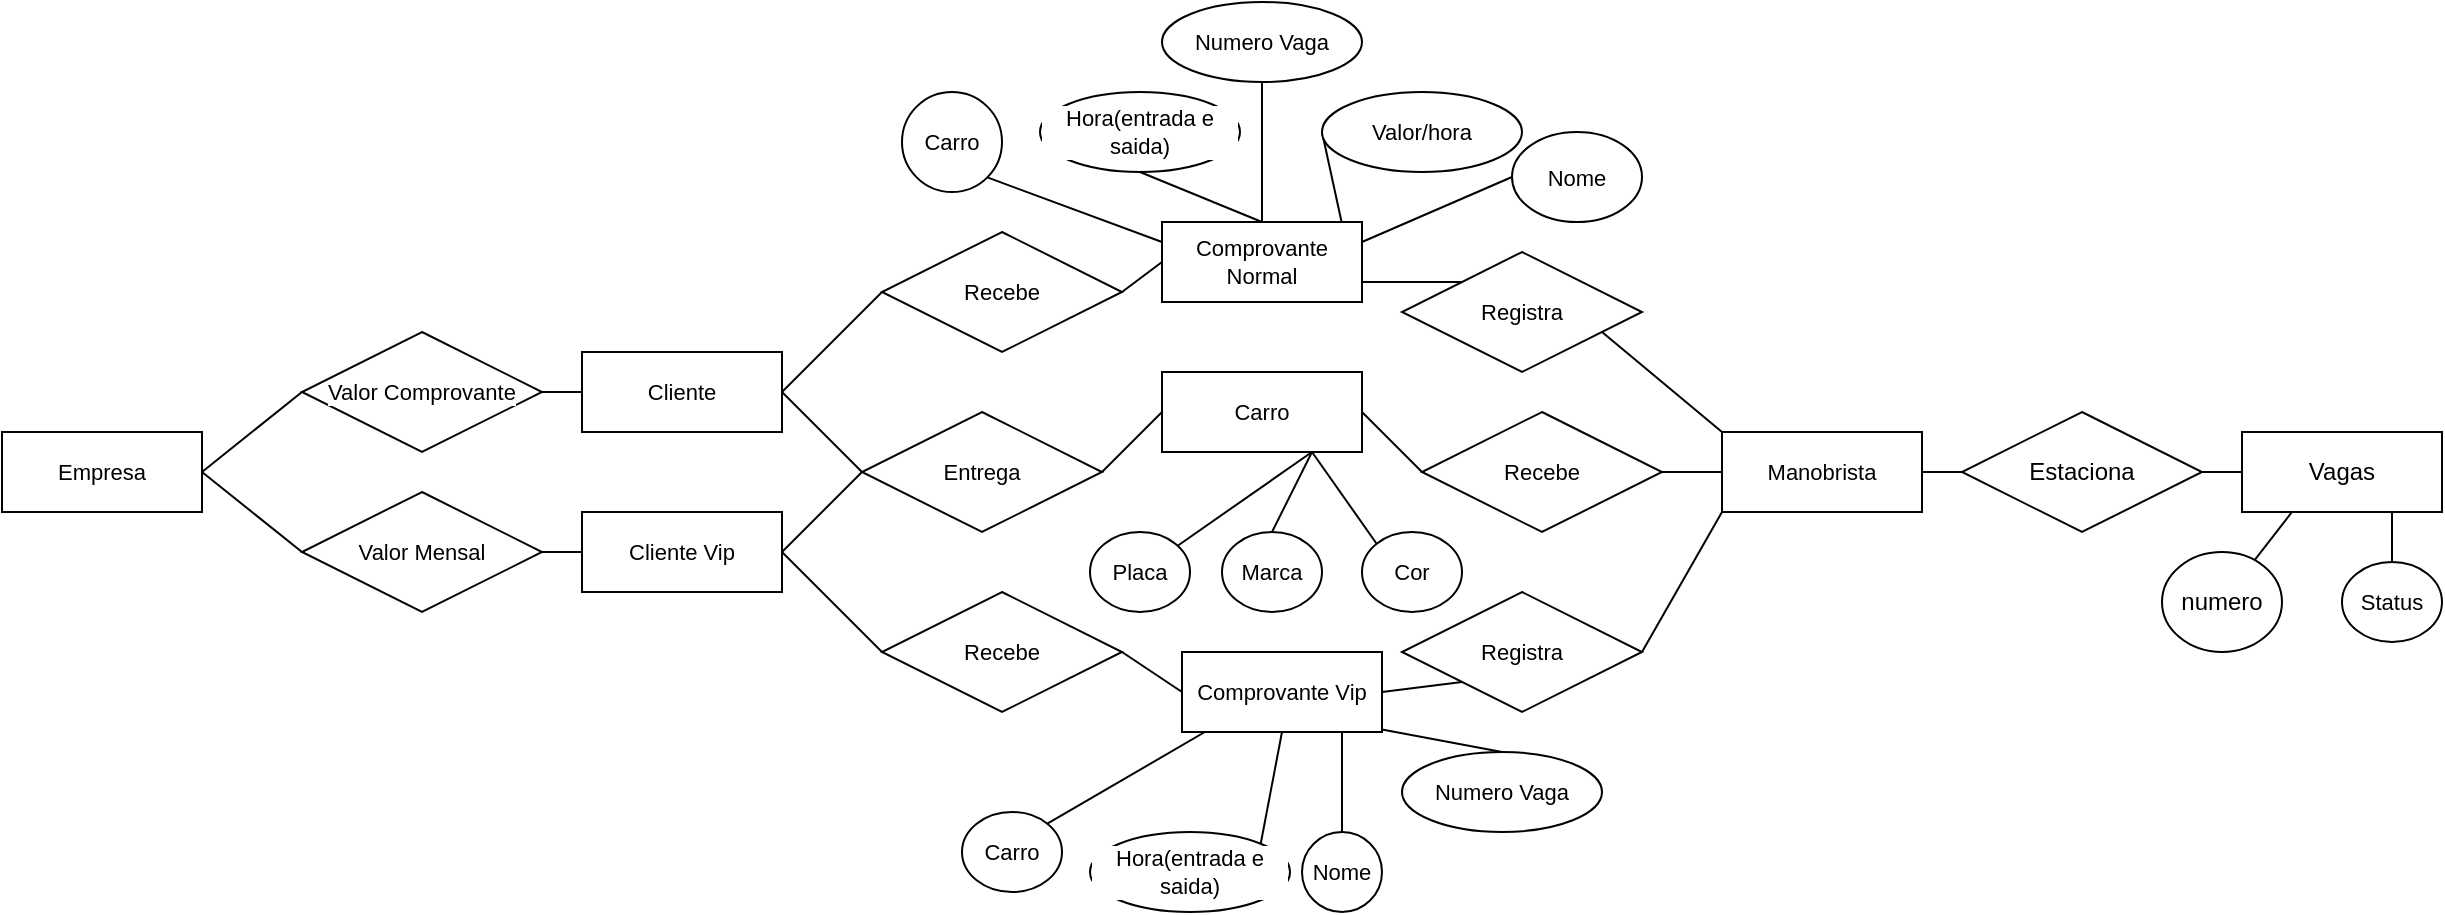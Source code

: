 <mxfile version="24.7.7">
  <diagram name="Página-1" id="5x0IPrHuoXclhHU6RkLq">
    <mxGraphModel dx="1707" dy="468" grid="1" gridSize="10" guides="1" tooltips="1" connect="1" arrows="1" fold="1" page="1" pageScale="1" pageWidth="827" pageHeight="1169" math="0" shadow="0">
      <root>
        <mxCell id="0" />
        <mxCell id="1" parent="0" />
        <mxCell id="gZBjiMjr5WNG0tJQ5jPf-13" style="edgeStyle=orthogonalEdgeStyle;shape=connector;curved=0;rounded=0;orthogonalLoop=1;jettySize=auto;html=1;exitX=1;exitY=0.5;exitDx=0;exitDy=0;entryX=0;entryY=0.5;entryDx=0;entryDy=0;strokeColor=default;align=center;verticalAlign=middle;fontFamily=Helvetica;fontSize=11;fontColor=default;labelBackgroundColor=default;endArrow=none;endFill=0;" parent="1" source="gZBjiMjr5WNG0tJQ5jPf-1" target="gZBjiMjr5WNG0tJQ5jPf-2" edge="1">
          <mxGeometry relative="1" as="geometry" />
        </mxCell>
        <mxCell id="gZBjiMjr5WNG0tJQ5jPf-1" value="Estaciona" style="shape=rhombus;perimeter=rhombusPerimeter;whiteSpace=wrap;html=1;align=center;" parent="1" vertex="1">
          <mxGeometry x="800" y="230" width="120" height="60" as="geometry" />
        </mxCell>
        <mxCell id="gZBjiMjr5WNG0tJQ5jPf-5" style="edgeStyle=orthogonalEdgeStyle;rounded=0;orthogonalLoop=1;jettySize=auto;html=1;exitX=0.5;exitY=1;exitDx=0;exitDy=0;curved=0;strokeColor=none;" parent="1" source="gZBjiMjr5WNG0tJQ5jPf-2" target="gZBjiMjr5WNG0tJQ5jPf-1" edge="1">
          <mxGeometry relative="1" as="geometry" />
        </mxCell>
        <mxCell id="gZBjiMjr5WNG0tJQ5jPf-7" style="shape=connector;rounded=0;orthogonalLoop=1;jettySize=auto;html=1;exitX=0.25;exitY=1;exitDx=0;exitDy=0;strokeColor=default;align=center;verticalAlign=middle;fontFamily=Helvetica;fontSize=11;fontColor=default;labelBackgroundColor=default;endArrow=none;endFill=0;" parent="1" source="gZBjiMjr5WNG0tJQ5jPf-2" target="gZBjiMjr5WNG0tJQ5jPf-3" edge="1">
          <mxGeometry relative="1" as="geometry" />
        </mxCell>
        <mxCell id="gZBjiMjr5WNG0tJQ5jPf-12" style="edgeStyle=orthogonalEdgeStyle;shape=connector;curved=0;rounded=0;orthogonalLoop=1;jettySize=auto;html=1;exitX=0.75;exitY=1;exitDx=0;exitDy=0;entryX=0.5;entryY=0;entryDx=0;entryDy=0;strokeColor=default;align=center;verticalAlign=middle;fontFamily=Helvetica;fontSize=11;fontColor=default;labelBackgroundColor=default;endArrow=none;endFill=0;" parent="1" source="gZBjiMjr5WNG0tJQ5jPf-2" target="gZBjiMjr5WNG0tJQ5jPf-11" edge="1">
          <mxGeometry relative="1" as="geometry" />
        </mxCell>
        <mxCell id="gZBjiMjr5WNG0tJQ5jPf-2" value="Vagas" style="whiteSpace=wrap;html=1;align=center;" parent="1" vertex="1">
          <mxGeometry x="940" y="240" width="100" height="40" as="geometry" />
        </mxCell>
        <mxCell id="gZBjiMjr5WNG0tJQ5jPf-3" value="numero" style="ellipse;whiteSpace=wrap;html=1;align=center;" parent="1" vertex="1">
          <mxGeometry x="900" y="300" width="60" height="50" as="geometry" />
        </mxCell>
        <mxCell id="gZBjiMjr5WNG0tJQ5jPf-14" style="edgeStyle=orthogonalEdgeStyle;shape=connector;curved=0;rounded=0;orthogonalLoop=1;jettySize=auto;html=1;exitX=1;exitY=0.5;exitDx=0;exitDy=0;entryX=0;entryY=0.5;entryDx=0;entryDy=0;strokeColor=default;align=center;verticalAlign=middle;fontFamily=Helvetica;fontSize=11;fontColor=default;labelBackgroundColor=default;endArrow=none;endFill=0;" parent="1" source="gZBjiMjr5WNG0tJQ5jPf-8" target="gZBjiMjr5WNG0tJQ5jPf-1" edge="1">
          <mxGeometry relative="1" as="geometry" />
        </mxCell>
        <mxCell id="gZBjiMjr5WNG0tJQ5jPf-22" style="shape=connector;rounded=0;orthogonalLoop=1;jettySize=auto;html=1;exitX=0;exitY=1;exitDx=0;exitDy=0;entryX=1;entryY=0.5;entryDx=0;entryDy=0;strokeColor=default;align=center;verticalAlign=middle;fontFamily=Helvetica;fontSize=11;fontColor=default;labelBackgroundColor=default;endArrow=none;endFill=0;" parent="1" source="bp76WSpEoT8gArcfY6Y--16" target="bp76WSpEoT8gArcfY6Y--7" edge="1">
          <mxGeometry relative="1" as="geometry">
            <mxPoint x="520" y="370" as="targetPoint" />
          </mxGeometry>
        </mxCell>
        <mxCell id="gZBjiMjr5WNG0tJQ5jPf-23" style="shape=connector;rounded=0;orthogonalLoop=1;jettySize=auto;html=1;exitX=0;exitY=0;exitDx=0;exitDy=0;entryX=1;entryY=0.75;entryDx=0;entryDy=0;strokeColor=default;align=center;verticalAlign=middle;fontFamily=Helvetica;fontSize=11;fontColor=default;labelBackgroundColor=default;endArrow=none;endFill=0;" parent="1" source="bp76WSpEoT8gArcfY6Y--14" target="bp76WSpEoT8gArcfY6Y--5" edge="1">
          <mxGeometry relative="1" as="geometry">
            <mxPoint x="380" y="180" as="targetPoint" />
          </mxGeometry>
        </mxCell>
        <mxCell id="gZBjiMjr5WNG0tJQ5jPf-8" value="Manobrista" style="whiteSpace=wrap;html=1;align=center;fontFamily=Helvetica;fontSize=11;fontColor=default;labelBackgroundColor=default;" parent="1" vertex="1">
          <mxGeometry x="680" y="240" width="100" height="40" as="geometry" />
        </mxCell>
        <mxCell id="gZBjiMjr5WNG0tJQ5jPf-15" style="edgeStyle=orthogonalEdgeStyle;shape=connector;curved=0;rounded=0;orthogonalLoop=1;jettySize=auto;html=1;exitX=1;exitY=0.5;exitDx=0;exitDy=0;entryX=0;entryY=0.5;entryDx=0;entryDy=0;strokeColor=default;align=center;verticalAlign=middle;fontFamily=Helvetica;fontSize=11;fontColor=default;labelBackgroundColor=default;endArrow=none;endFill=0;" parent="1" source="gZBjiMjr5WNG0tJQ5jPf-53" target="gZBjiMjr5WNG0tJQ5jPf-8" edge="1">
          <mxGeometry relative="1" as="geometry">
            <mxPoint x="420" y="260" as="sourcePoint" />
          </mxGeometry>
        </mxCell>
        <mxCell id="gZBjiMjr5WNG0tJQ5jPf-50" style="edgeStyle=orthogonalEdgeStyle;shape=connector;curved=0;rounded=0;orthogonalLoop=1;jettySize=auto;html=1;exitX=0;exitY=0.5;exitDx=0;exitDy=0;entryX=1;entryY=0.5;entryDx=0;entryDy=0;strokeColor=default;align=center;verticalAlign=middle;fontFamily=Helvetica;fontSize=11;fontColor=default;labelBackgroundColor=default;endArrow=none;endFill=0;" parent="1" source="gZBjiMjr5WNG0tJQ5jPf-10" target="gZBjiMjr5WNG0tJQ5jPf-40" edge="1">
          <mxGeometry relative="1" as="geometry" />
        </mxCell>
        <mxCell id="gZBjiMjr5WNG0tJQ5jPf-10" value="Cliente" style="whiteSpace=wrap;html=1;align=center;fontFamily=Helvetica;fontSize=11;fontColor=default;labelBackgroundColor=default;" parent="1" vertex="1">
          <mxGeometry x="110" y="200" width="100" height="40" as="geometry" />
        </mxCell>
        <mxCell id="gZBjiMjr5WNG0tJQ5jPf-11" value="Status" style="ellipse;whiteSpace=wrap;html=1;align=center;fontFamily=Helvetica;fontSize=11;fontColor=default;labelBackgroundColor=default;" parent="1" vertex="1">
          <mxGeometry x="990" y="305" width="50" height="40" as="geometry" />
        </mxCell>
        <mxCell id="gZBjiMjr5WNG0tJQ5jPf-62" style="shape=connector;rounded=0;orthogonalLoop=1;jettySize=auto;html=1;exitX=1;exitY=0.5;exitDx=0;exitDy=0;strokeColor=default;align=center;verticalAlign=middle;fontFamily=Helvetica;fontSize=11;fontColor=default;labelBackgroundColor=default;endArrow=none;endFill=0;entryX=0;entryY=0.5;entryDx=0;entryDy=0;" parent="1" source="gZBjiMjr5WNG0tJQ5jPf-17" target="gZBjiMjr5WNG0tJQ5jPf-59" edge="1">
          <mxGeometry relative="1" as="geometry" />
        </mxCell>
        <mxCell id="gZBjiMjr5WNG0tJQ5jPf-17" value="Cliente Vip" style="whiteSpace=wrap;html=1;align=center;fontFamily=Helvetica;fontSize=11;fontColor=default;labelBackgroundColor=default;" parent="1" vertex="1">
          <mxGeometry x="110" y="280" width="100" height="40" as="geometry" />
        </mxCell>
        <mxCell id="gZBjiMjr5WNG0tJQ5jPf-24" style="shape=connector;rounded=0;orthogonalLoop=1;jettySize=auto;html=1;exitX=0;exitY=0.5;exitDx=0;exitDy=0;entryX=1;entryY=0.5;entryDx=0;entryDy=0;strokeColor=default;align=center;verticalAlign=middle;fontFamily=Helvetica;fontSize=11;fontColor=default;labelBackgroundColor=default;endArrow=none;endFill=0;" parent="1" source="bp76WSpEoT8gArcfY6Y--12" target="gZBjiMjr5WNG0tJQ5jPf-10" edge="1">
          <mxGeometry relative="1" as="geometry">
            <mxPoint x="260" y="180" as="sourcePoint" />
          </mxGeometry>
        </mxCell>
        <mxCell id="gZBjiMjr5WNG0tJQ5jPf-25" style="shape=connector;rounded=0;orthogonalLoop=1;jettySize=auto;html=1;exitX=0;exitY=0.5;exitDx=0;exitDy=0;entryX=1;entryY=0.5;entryDx=0;entryDy=0;strokeColor=default;align=center;verticalAlign=middle;fontFamily=Helvetica;fontSize=11;fontColor=default;labelBackgroundColor=default;endArrow=none;endFill=0;" parent="1" source="bp76WSpEoT8gArcfY6Y--9" target="gZBjiMjr5WNG0tJQ5jPf-17" edge="1">
          <mxGeometry relative="1" as="geometry">
            <mxPoint x="400" y="370" as="sourcePoint" />
          </mxGeometry>
        </mxCell>
        <mxCell id="gZBjiMjr5WNG0tJQ5jPf-35" style="shape=connector;rounded=0;orthogonalLoop=1;jettySize=auto;html=1;exitX=1;exitY=0;exitDx=0;exitDy=0;entryX=0;entryY=1;entryDx=0;entryDy=0;strokeColor=default;align=center;verticalAlign=middle;fontFamily=Helvetica;fontSize=11;fontColor=default;labelBackgroundColor=default;endArrow=none;endFill=0;" parent="1" source="gZBjiMjr5WNG0tJQ5jPf-26" edge="1">
          <mxGeometry relative="1" as="geometry">
            <mxPoint x="430" y="385" as="targetPoint" />
          </mxGeometry>
        </mxCell>
        <mxCell id="gZBjiMjr5WNG0tJQ5jPf-26" value="Carro" style="ellipse;whiteSpace=wrap;html=1;align=center;fontFamily=Helvetica;fontSize=11;fontColor=default;labelBackgroundColor=default;" parent="1" vertex="1">
          <mxGeometry x="300" y="430" width="50" height="40" as="geometry" />
        </mxCell>
        <mxCell id="gZBjiMjr5WNG0tJQ5jPf-32" style="shape=connector;rounded=0;orthogonalLoop=1;jettySize=auto;html=1;exitX=1;exitY=1;exitDx=0;exitDy=0;entryX=0;entryY=0.25;entryDx=0;entryDy=0;strokeColor=default;align=center;verticalAlign=middle;fontFamily=Helvetica;fontSize=11;fontColor=default;labelBackgroundColor=default;endArrow=none;endFill=0;" parent="1" source="gZBjiMjr5WNG0tJQ5jPf-27" target="bp76WSpEoT8gArcfY6Y--5" edge="1">
          <mxGeometry relative="1" as="geometry">
            <mxPoint x="290" y="165" as="targetPoint" />
          </mxGeometry>
        </mxCell>
        <mxCell id="gZBjiMjr5WNG0tJQ5jPf-27" value="Carro" style="ellipse;whiteSpace=wrap;html=1;align=center;fontFamily=Helvetica;fontSize=11;fontColor=default;labelBackgroundColor=default;" parent="1" vertex="1">
          <mxGeometry x="270" y="70" width="50" height="50" as="geometry" />
        </mxCell>
        <mxCell id="gZBjiMjr5WNG0tJQ5jPf-33" style="shape=connector;rounded=0;orthogonalLoop=1;jettySize=auto;html=1;exitX=0.5;exitY=1;exitDx=0;exitDy=0;entryX=0.5;entryY=0;entryDx=0;entryDy=0;strokeColor=default;align=center;verticalAlign=middle;fontFamily=Helvetica;fontSize=11;fontColor=default;labelBackgroundColor=default;endArrow=none;endFill=0;" parent="1" source="gZBjiMjr5WNG0tJQ5jPf-28" target="bp76WSpEoT8gArcfY6Y--5" edge="1">
          <mxGeometry relative="1" as="geometry">
            <mxPoint x="320" y="150" as="targetPoint" />
          </mxGeometry>
        </mxCell>
        <mxCell id="gZBjiMjr5WNG0tJQ5jPf-28" value="Hora(entrada e saida)" style="ellipse;whiteSpace=wrap;html=1;align=center;fontFamily=Helvetica;fontSize=11;fontColor=default;labelBackgroundColor=default;" parent="1" vertex="1">
          <mxGeometry x="339" y="70" width="100" height="40" as="geometry" />
        </mxCell>
        <mxCell id="gZBjiMjr5WNG0tJQ5jPf-37" style="shape=connector;rounded=0;orthogonalLoop=1;jettySize=auto;html=1;exitX=0.5;exitY=0;exitDx=0;exitDy=0;entryX=1;entryY=1;entryDx=0;entryDy=0;strokeColor=default;align=center;verticalAlign=middle;fontFamily=Helvetica;fontSize=11;fontColor=default;labelBackgroundColor=default;endArrow=none;endFill=0;" parent="1" source="gZBjiMjr5WNG0tJQ5jPf-29" edge="1">
          <mxGeometry relative="1" as="geometry">
            <mxPoint x="490" y="385" as="targetPoint" />
          </mxGeometry>
        </mxCell>
        <mxCell id="gZBjiMjr5WNG0tJQ5jPf-29" value="Numero Vaga" style="ellipse;whiteSpace=wrap;html=1;align=center;fontFamily=Helvetica;fontSize=11;fontColor=default;labelBackgroundColor=default;" parent="1" vertex="1">
          <mxGeometry x="520" y="400" width="100" height="40" as="geometry" />
        </mxCell>
        <mxCell id="gZBjiMjr5WNG0tJQ5jPf-36" style="shape=connector;rounded=0;orthogonalLoop=1;jettySize=auto;html=1;exitX=1;exitY=0;exitDx=0;exitDy=0;entryX=0.5;entryY=1;entryDx=0;entryDy=0;strokeColor=default;align=center;verticalAlign=middle;fontFamily=Helvetica;fontSize=11;fontColor=default;labelBackgroundColor=default;endArrow=none;endFill=0;" parent="1" source="gZBjiMjr5WNG0tJQ5jPf-30" target="bp76WSpEoT8gArcfY6Y--7" edge="1">
          <mxGeometry relative="1" as="geometry">
            <mxPoint x="460" y="400" as="targetPoint" />
          </mxGeometry>
        </mxCell>
        <mxCell id="gZBjiMjr5WNG0tJQ5jPf-30" value="Hora(entrada e saida)" style="ellipse;whiteSpace=wrap;html=1;align=center;fontFamily=Helvetica;fontSize=11;fontColor=default;labelBackgroundColor=default;" parent="1" vertex="1">
          <mxGeometry x="364" y="440" width="100" height="40" as="geometry" />
        </mxCell>
        <mxCell id="gZBjiMjr5WNG0tJQ5jPf-44" style="shape=connector;rounded=0;orthogonalLoop=1;jettySize=auto;html=1;exitX=0.5;exitY=1;exitDx=0;exitDy=0;entryX=0.5;entryY=0;entryDx=0;entryDy=0;strokeColor=default;align=center;verticalAlign=middle;fontFamily=Helvetica;fontSize=11;fontColor=default;labelBackgroundColor=default;endArrow=none;endFill=0;" parent="1" source="gZBjiMjr5WNG0tJQ5jPf-31" target="bp76WSpEoT8gArcfY6Y--5" edge="1">
          <mxGeometry relative="1" as="geometry">
            <mxPoint x="320" y="150" as="targetPoint" />
          </mxGeometry>
        </mxCell>
        <mxCell id="gZBjiMjr5WNG0tJQ5jPf-31" value="Numero Vaga" style="ellipse;whiteSpace=wrap;html=1;align=center;fontFamily=Helvetica;fontSize=11;fontColor=default;labelBackgroundColor=default;" parent="1" vertex="1">
          <mxGeometry x="400" y="25" width="100" height="40" as="geometry" />
        </mxCell>
        <mxCell id="gZBjiMjr5WNG0tJQ5jPf-38" value="Empresa" style="whiteSpace=wrap;html=1;align=center;fontFamily=Helvetica;fontSize=11;fontColor=default;labelBackgroundColor=default;" parent="1" vertex="1">
          <mxGeometry x="-180" y="240" width="100" height="40" as="geometry" />
        </mxCell>
        <mxCell id="gZBjiMjr5WNG0tJQ5jPf-48" style="shape=connector;rounded=0;orthogonalLoop=1;jettySize=auto;html=1;exitX=0;exitY=0.5;exitDx=0;exitDy=0;entryX=1;entryY=0.5;entryDx=0;entryDy=0;strokeColor=default;align=center;verticalAlign=middle;fontFamily=Helvetica;fontSize=11;fontColor=default;labelBackgroundColor=default;endArrow=none;endFill=0;" parent="1" source="gZBjiMjr5WNG0tJQ5jPf-39" target="gZBjiMjr5WNG0tJQ5jPf-38" edge="1">
          <mxGeometry relative="1" as="geometry" />
        </mxCell>
        <mxCell id="gZBjiMjr5WNG0tJQ5jPf-49" style="edgeStyle=orthogonalEdgeStyle;shape=connector;curved=0;rounded=0;orthogonalLoop=1;jettySize=auto;html=1;exitX=1;exitY=0.5;exitDx=0;exitDy=0;entryX=0;entryY=0.5;entryDx=0;entryDy=0;strokeColor=default;align=center;verticalAlign=middle;fontFamily=Helvetica;fontSize=11;fontColor=default;labelBackgroundColor=default;endArrow=none;endFill=0;" parent="1" source="gZBjiMjr5WNG0tJQ5jPf-39" target="gZBjiMjr5WNG0tJQ5jPf-17" edge="1">
          <mxGeometry relative="1" as="geometry" />
        </mxCell>
        <mxCell id="gZBjiMjr5WNG0tJQ5jPf-39" value="Valor Mensal" style="shape=rhombus;perimeter=rhombusPerimeter;whiteSpace=wrap;html=1;align=center;fontFamily=Helvetica;fontSize=11;fontColor=default;labelBackgroundColor=default;" parent="1" vertex="1">
          <mxGeometry x="-30" y="270" width="120" height="60" as="geometry" />
        </mxCell>
        <mxCell id="gZBjiMjr5WNG0tJQ5jPf-47" style="shape=connector;rounded=0;orthogonalLoop=1;jettySize=auto;html=1;exitX=0;exitY=0.5;exitDx=0;exitDy=0;entryX=1;entryY=0.5;entryDx=0;entryDy=0;strokeColor=default;align=center;verticalAlign=middle;fontFamily=Helvetica;fontSize=11;fontColor=default;labelBackgroundColor=default;endArrow=none;endFill=0;" parent="1" source="gZBjiMjr5WNG0tJQ5jPf-40" target="gZBjiMjr5WNG0tJQ5jPf-38" edge="1">
          <mxGeometry relative="1" as="geometry" />
        </mxCell>
        <mxCell id="gZBjiMjr5WNG0tJQ5jPf-40" value="Valor Comprovante" style="shape=rhombus;perimeter=rhombusPerimeter;whiteSpace=wrap;html=1;align=center;fontFamily=Helvetica;fontSize=11;fontColor=default;labelBackgroundColor=default;" parent="1" vertex="1">
          <mxGeometry x="-30" y="190" width="120" height="60" as="geometry" />
        </mxCell>
        <mxCell id="gZBjiMjr5WNG0tJQ5jPf-46" style="shape=connector;rounded=0;orthogonalLoop=1;jettySize=auto;html=1;exitX=0;exitY=0.5;exitDx=0;exitDy=0;entryX=0.9;entryY=0.025;entryDx=0;entryDy=0;strokeColor=default;align=center;verticalAlign=middle;fontFamily=Helvetica;fontSize=11;fontColor=default;labelBackgroundColor=default;endArrow=none;endFill=0;entryPerimeter=0;" parent="1" source="gZBjiMjr5WNG0tJQ5jPf-41" target="bp76WSpEoT8gArcfY6Y--5" edge="1">
          <mxGeometry relative="1" as="geometry">
            <mxPoint x="350" y="165" as="targetPoint" />
          </mxGeometry>
        </mxCell>
        <mxCell id="gZBjiMjr5WNG0tJQ5jPf-41" value="Valor/hora" style="ellipse;whiteSpace=wrap;html=1;align=center;fontFamily=Helvetica;fontSize=11;fontColor=default;labelBackgroundColor=default;" parent="1" vertex="1">
          <mxGeometry x="480" y="70" width="100" height="40" as="geometry" />
        </mxCell>
        <mxCell id="gZBjiMjr5WNG0tJQ5jPf-51" value="Carro" style="whiteSpace=wrap;html=1;align=center;fontFamily=Helvetica;fontSize=11;fontColor=default;labelBackgroundColor=default;" parent="1" vertex="1">
          <mxGeometry x="400" y="210" width="100" height="40" as="geometry" />
        </mxCell>
        <mxCell id="gZBjiMjr5WNG0tJQ5jPf-57" style="shape=connector;rounded=0;orthogonalLoop=1;jettySize=auto;html=1;entryX=0.75;entryY=1;entryDx=0;entryDy=0;strokeColor=default;align=center;verticalAlign=middle;fontFamily=Helvetica;fontSize=11;fontColor=default;labelBackgroundColor=default;endArrow=none;endFill=0;" parent="1" source="gZBjiMjr5WNG0tJQ5jPf-55" target="gZBjiMjr5WNG0tJQ5jPf-51" edge="1">
          <mxGeometry relative="1" as="geometry" />
        </mxCell>
        <mxCell id="gZBjiMjr5WNG0tJQ5jPf-55" value="Placa" style="ellipse;whiteSpace=wrap;html=1;align=center;fontFamily=Helvetica;fontSize=11;fontColor=default;labelBackgroundColor=default;" parent="1" vertex="1">
          <mxGeometry x="364" y="290" width="50" height="40" as="geometry" />
        </mxCell>
        <mxCell id="bp76WSpEoT8gArcfY6Y--19" style="shape=connector;rounded=0;orthogonalLoop=1;jettySize=auto;html=1;exitX=0;exitY=0.5;exitDx=0;exitDy=0;entryX=1;entryY=0.5;entryDx=0;entryDy=0;strokeColor=default;align=center;verticalAlign=middle;fontFamily=Helvetica;fontSize=11;fontColor=default;labelBackgroundColor=default;endArrow=none;endFill=0;" edge="1" parent="1" source="gZBjiMjr5WNG0tJQ5jPf-53" target="gZBjiMjr5WNG0tJQ5jPf-51">
          <mxGeometry relative="1" as="geometry" />
        </mxCell>
        <mxCell id="gZBjiMjr5WNG0tJQ5jPf-53" value="Recebe" style="shape=rhombus;perimeter=rhombusPerimeter;whiteSpace=wrap;html=1;align=center;fontFamily=Helvetica;fontSize=11;fontColor=default;labelBackgroundColor=default;" parent="1" vertex="1">
          <mxGeometry x="530" y="230" width="120" height="60" as="geometry" />
        </mxCell>
        <mxCell id="gZBjiMjr5WNG0tJQ5jPf-61" style="shape=connector;rounded=0;orthogonalLoop=1;jettySize=auto;html=1;exitX=0;exitY=0.5;exitDx=0;exitDy=0;entryX=1;entryY=0.5;entryDx=0;entryDy=0;strokeColor=default;align=center;verticalAlign=middle;fontFamily=Helvetica;fontSize=11;fontColor=default;labelBackgroundColor=default;endArrow=none;endFill=0;" parent="1" source="gZBjiMjr5WNG0tJQ5jPf-59" target="gZBjiMjr5WNG0tJQ5jPf-10" edge="1">
          <mxGeometry relative="1" as="geometry" />
        </mxCell>
        <mxCell id="bp76WSpEoT8gArcfY6Y--18" style="shape=connector;rounded=0;orthogonalLoop=1;jettySize=auto;html=1;exitX=1;exitY=0.5;exitDx=0;exitDy=0;entryX=0;entryY=0.5;entryDx=0;entryDy=0;strokeColor=default;align=center;verticalAlign=middle;fontFamily=Helvetica;fontSize=11;fontColor=default;labelBackgroundColor=default;endArrow=none;endFill=0;" edge="1" parent="1" source="gZBjiMjr5WNG0tJQ5jPf-59" target="gZBjiMjr5WNG0tJQ5jPf-51">
          <mxGeometry relative="1" as="geometry" />
        </mxCell>
        <mxCell id="gZBjiMjr5WNG0tJQ5jPf-59" value="Entrega" style="shape=rhombus;perimeter=rhombusPerimeter;whiteSpace=wrap;html=1;align=center;fontFamily=Helvetica;fontSize=11;fontColor=default;labelBackgroundColor=default;" parent="1" vertex="1">
          <mxGeometry x="250" y="230" width="120" height="60" as="geometry" />
        </mxCell>
        <mxCell id="gZBjiMjr5WNG0tJQ5jPf-65" style="shape=connector;rounded=0;orthogonalLoop=1;jettySize=auto;html=1;exitX=0.5;exitY=0;exitDx=0;exitDy=0;entryX=0.75;entryY=1;entryDx=0;entryDy=0;strokeColor=default;align=center;verticalAlign=middle;fontFamily=Helvetica;fontSize=11;fontColor=default;labelBackgroundColor=default;endArrow=none;endFill=0;" parent="1" source="gZBjiMjr5WNG0tJQ5jPf-63" target="gZBjiMjr5WNG0tJQ5jPf-51" edge="1">
          <mxGeometry relative="1" as="geometry" />
        </mxCell>
        <mxCell id="gZBjiMjr5WNG0tJQ5jPf-63" value="Marca" style="ellipse;whiteSpace=wrap;html=1;align=center;fontFamily=Helvetica;fontSize=11;fontColor=default;labelBackgroundColor=default;" parent="1" vertex="1">
          <mxGeometry x="430" y="290" width="50" height="40" as="geometry" />
        </mxCell>
        <mxCell id="gZBjiMjr5WNG0tJQ5jPf-66" style="shape=connector;rounded=0;orthogonalLoop=1;jettySize=auto;html=1;exitX=0;exitY=0;exitDx=0;exitDy=0;entryX=0.75;entryY=1;entryDx=0;entryDy=0;strokeColor=default;align=center;verticalAlign=middle;fontFamily=Helvetica;fontSize=11;fontColor=default;labelBackgroundColor=default;endArrow=none;endFill=0;" parent="1" source="gZBjiMjr5WNG0tJQ5jPf-64" target="gZBjiMjr5WNG0tJQ5jPf-51" edge="1">
          <mxGeometry relative="1" as="geometry" />
        </mxCell>
        <mxCell id="gZBjiMjr5WNG0tJQ5jPf-64" value="Cor" style="ellipse;whiteSpace=wrap;html=1;align=center;fontFamily=Helvetica;fontSize=11;fontColor=default;labelBackgroundColor=default;" parent="1" vertex="1">
          <mxGeometry x="500" y="290" width="50" height="40" as="geometry" />
        </mxCell>
        <mxCell id="bp76WSpEoT8gArcfY6Y--2" style="shape=connector;rounded=0;orthogonalLoop=1;jettySize=auto;html=1;exitX=0;exitY=0.5;exitDx=0;exitDy=0;entryX=1;entryY=0.25;entryDx=0;entryDy=0;strokeColor=default;align=center;verticalAlign=middle;fontFamily=Helvetica;fontSize=11;fontColor=default;labelBackgroundColor=default;endArrow=none;endFill=0;" edge="1" parent="1" source="bp76WSpEoT8gArcfY6Y--1" target="bp76WSpEoT8gArcfY6Y--5">
          <mxGeometry relative="1" as="geometry">
            <mxPoint x="350" y="165" as="targetPoint" />
          </mxGeometry>
        </mxCell>
        <mxCell id="bp76WSpEoT8gArcfY6Y--1" value="Nome" style="ellipse;whiteSpace=wrap;html=1;align=center;fontFamily=Helvetica;fontSize=11;fontColor=default;labelBackgroundColor=default;" vertex="1" parent="1">
          <mxGeometry x="575" y="90" width="65" height="45" as="geometry" />
        </mxCell>
        <mxCell id="bp76WSpEoT8gArcfY6Y--4" style="shape=connector;rounded=0;orthogonalLoop=1;jettySize=auto;html=1;entryX=1;entryY=1;entryDx=0;entryDy=0;strokeColor=default;align=center;verticalAlign=middle;fontFamily=Helvetica;fontSize=11;fontColor=default;labelBackgroundColor=default;endArrow=none;endFill=0;" edge="1" parent="1" source="bp76WSpEoT8gArcfY6Y--3">
          <mxGeometry relative="1" as="geometry">
            <mxPoint x="490" y="385" as="targetPoint" />
          </mxGeometry>
        </mxCell>
        <mxCell id="bp76WSpEoT8gArcfY6Y--3" value="Nome" style="ellipse;whiteSpace=wrap;html=1;align=center;fontFamily=Helvetica;fontSize=11;fontColor=default;labelBackgroundColor=default;" vertex="1" parent="1">
          <mxGeometry x="470" y="440" width="40" height="40" as="geometry" />
        </mxCell>
        <mxCell id="bp76WSpEoT8gArcfY6Y--5" value="Comprovante Normal" style="whiteSpace=wrap;html=1;align=center;fontFamily=Helvetica;fontSize=11;fontColor=default;labelBackgroundColor=default;" vertex="1" parent="1">
          <mxGeometry x="400" y="135" width="100" height="40" as="geometry" />
        </mxCell>
        <mxCell id="bp76WSpEoT8gArcfY6Y--7" value="Comprovante Vip" style="whiteSpace=wrap;html=1;align=center;fontFamily=Helvetica;fontSize=11;fontColor=default;labelBackgroundColor=default;" vertex="1" parent="1">
          <mxGeometry x="410" y="350" width="100" height="40" as="geometry" />
        </mxCell>
        <mxCell id="bp76WSpEoT8gArcfY6Y--10" value="" style="shape=connector;rounded=0;orthogonalLoop=1;jettySize=auto;html=1;exitX=0;exitY=0.5;exitDx=0;exitDy=0;entryX=1;entryY=0.5;entryDx=0;entryDy=0;strokeColor=default;align=center;verticalAlign=middle;fontFamily=Helvetica;fontSize=11;fontColor=default;labelBackgroundColor=default;endArrow=none;endFill=0;" edge="1" parent="1" source="bp76WSpEoT8gArcfY6Y--7" target="bp76WSpEoT8gArcfY6Y--9">
          <mxGeometry relative="1" as="geometry">
            <mxPoint x="410" y="370" as="sourcePoint" />
            <mxPoint x="210" y="300" as="targetPoint" />
          </mxGeometry>
        </mxCell>
        <mxCell id="bp76WSpEoT8gArcfY6Y--9" value="Recebe" style="shape=rhombus;perimeter=rhombusPerimeter;whiteSpace=wrap;html=1;align=center;fontFamily=Helvetica;fontSize=11;fontColor=default;labelBackgroundColor=default;" vertex="1" parent="1">
          <mxGeometry x="260" y="320" width="120" height="60" as="geometry" />
        </mxCell>
        <mxCell id="bp76WSpEoT8gArcfY6Y--13" value="" style="shape=connector;rounded=0;orthogonalLoop=1;jettySize=auto;html=1;exitX=0;exitY=0.5;exitDx=0;exitDy=0;entryX=1;entryY=0.5;entryDx=0;entryDy=0;strokeColor=default;align=center;verticalAlign=middle;fontFamily=Helvetica;fontSize=11;fontColor=default;labelBackgroundColor=default;endArrow=none;endFill=0;" edge="1" parent="1" source="bp76WSpEoT8gArcfY6Y--5" target="bp76WSpEoT8gArcfY6Y--12">
          <mxGeometry relative="1" as="geometry">
            <mxPoint x="400" y="155" as="sourcePoint" />
            <mxPoint x="210" y="220" as="targetPoint" />
          </mxGeometry>
        </mxCell>
        <mxCell id="bp76WSpEoT8gArcfY6Y--12" value="Recebe" style="shape=rhombus;perimeter=rhombusPerimeter;whiteSpace=wrap;html=1;align=center;fontFamily=Helvetica;fontSize=11;fontColor=default;labelBackgroundColor=default;" vertex="1" parent="1">
          <mxGeometry x="260" y="140" width="120" height="60" as="geometry" />
        </mxCell>
        <mxCell id="bp76WSpEoT8gArcfY6Y--15" value="" style="shape=connector;rounded=0;orthogonalLoop=1;jettySize=auto;html=1;exitX=0;exitY=0;exitDx=0;exitDy=0;entryX=1;entryY=0.75;entryDx=0;entryDy=0;strokeColor=default;align=center;verticalAlign=middle;fontFamily=Helvetica;fontSize=11;fontColor=default;labelBackgroundColor=default;endArrow=none;endFill=0;" edge="1" parent="1" source="gZBjiMjr5WNG0tJQ5jPf-8" target="bp76WSpEoT8gArcfY6Y--14">
          <mxGeometry relative="1" as="geometry">
            <mxPoint x="680" y="240" as="sourcePoint" />
            <mxPoint x="500" y="165" as="targetPoint" />
          </mxGeometry>
        </mxCell>
        <mxCell id="bp76WSpEoT8gArcfY6Y--14" value="Registra" style="shape=rhombus;perimeter=rhombusPerimeter;whiteSpace=wrap;html=1;align=center;fontFamily=Helvetica;fontSize=11;fontColor=default;labelBackgroundColor=default;" vertex="1" parent="1">
          <mxGeometry x="520" y="150" width="120" height="60" as="geometry" />
        </mxCell>
        <mxCell id="bp76WSpEoT8gArcfY6Y--17" value="" style="shape=connector;rounded=0;orthogonalLoop=1;jettySize=auto;html=1;exitX=0;exitY=1;exitDx=0;exitDy=0;entryX=1;entryY=0.5;entryDx=0;entryDy=0;strokeColor=default;align=center;verticalAlign=middle;fontFamily=Helvetica;fontSize=11;fontColor=default;labelBackgroundColor=default;endArrow=none;endFill=0;" edge="1" parent="1" source="gZBjiMjr5WNG0tJQ5jPf-8" target="bp76WSpEoT8gArcfY6Y--16">
          <mxGeometry relative="1" as="geometry">
            <mxPoint x="680" y="280" as="sourcePoint" />
            <mxPoint x="510" y="370" as="targetPoint" />
          </mxGeometry>
        </mxCell>
        <mxCell id="bp76WSpEoT8gArcfY6Y--16" value="Registra" style="shape=rhombus;perimeter=rhombusPerimeter;whiteSpace=wrap;html=1;align=center;fontFamily=Helvetica;fontSize=11;fontColor=default;labelBackgroundColor=default;" vertex="1" parent="1">
          <mxGeometry x="520" y="320" width="120" height="60" as="geometry" />
        </mxCell>
      </root>
    </mxGraphModel>
  </diagram>
</mxfile>
